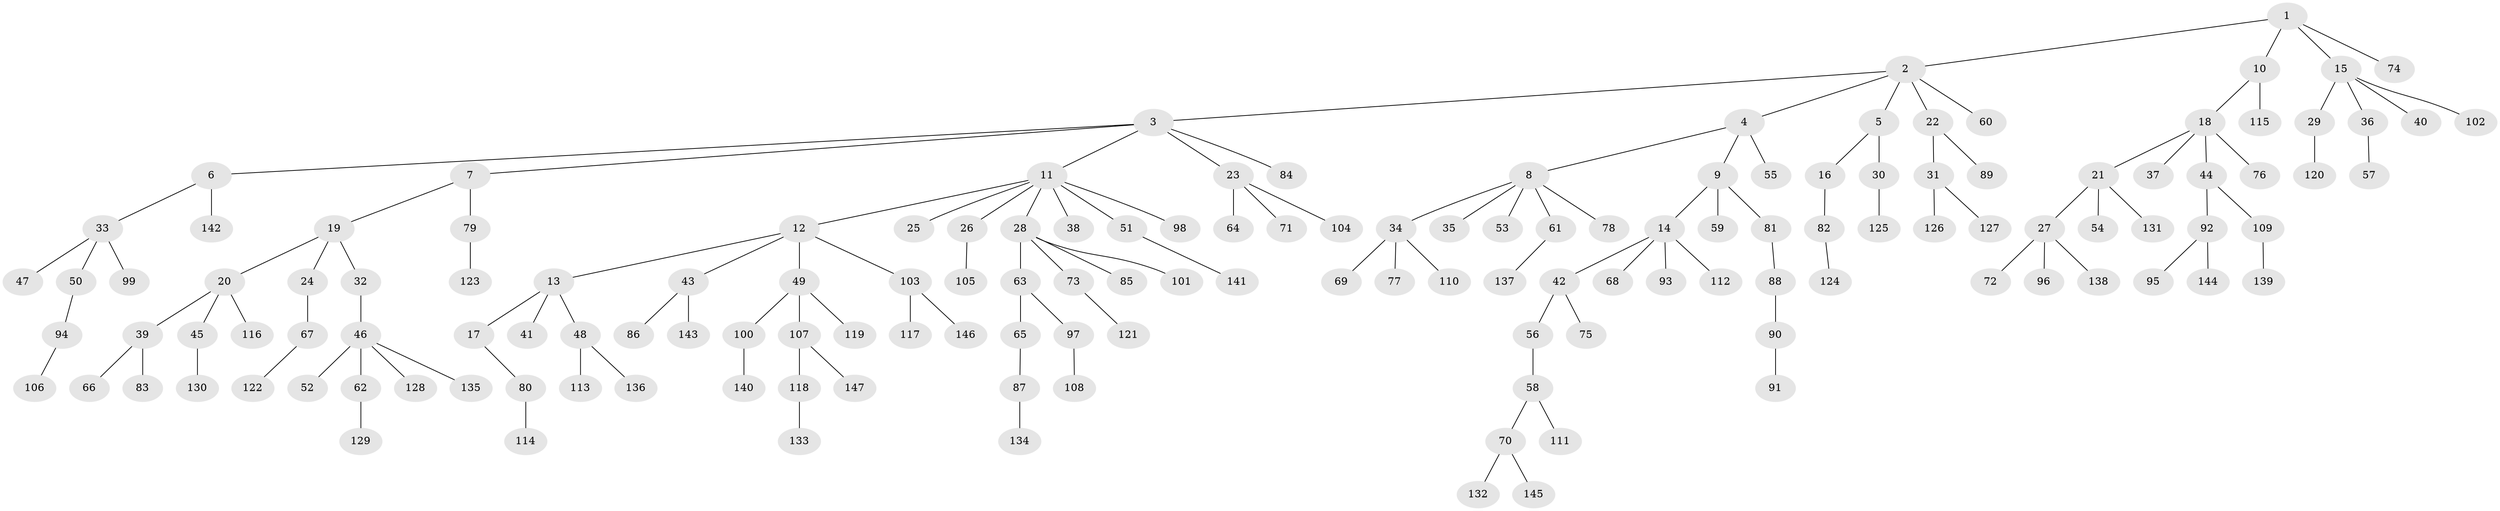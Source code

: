 // Generated by graph-tools (version 1.1) at 2025/52/03/09/25 04:52:24]
// undirected, 147 vertices, 146 edges
graph export_dot {
graph [start="1"]
  node [color=gray90,style=filled];
  1;
  2;
  3;
  4;
  5;
  6;
  7;
  8;
  9;
  10;
  11;
  12;
  13;
  14;
  15;
  16;
  17;
  18;
  19;
  20;
  21;
  22;
  23;
  24;
  25;
  26;
  27;
  28;
  29;
  30;
  31;
  32;
  33;
  34;
  35;
  36;
  37;
  38;
  39;
  40;
  41;
  42;
  43;
  44;
  45;
  46;
  47;
  48;
  49;
  50;
  51;
  52;
  53;
  54;
  55;
  56;
  57;
  58;
  59;
  60;
  61;
  62;
  63;
  64;
  65;
  66;
  67;
  68;
  69;
  70;
  71;
  72;
  73;
  74;
  75;
  76;
  77;
  78;
  79;
  80;
  81;
  82;
  83;
  84;
  85;
  86;
  87;
  88;
  89;
  90;
  91;
  92;
  93;
  94;
  95;
  96;
  97;
  98;
  99;
  100;
  101;
  102;
  103;
  104;
  105;
  106;
  107;
  108;
  109;
  110;
  111;
  112;
  113;
  114;
  115;
  116;
  117;
  118;
  119;
  120;
  121;
  122;
  123;
  124;
  125;
  126;
  127;
  128;
  129;
  130;
  131;
  132;
  133;
  134;
  135;
  136;
  137;
  138;
  139;
  140;
  141;
  142;
  143;
  144;
  145;
  146;
  147;
  1 -- 2;
  1 -- 10;
  1 -- 15;
  1 -- 74;
  2 -- 3;
  2 -- 4;
  2 -- 5;
  2 -- 22;
  2 -- 60;
  3 -- 6;
  3 -- 7;
  3 -- 11;
  3 -- 23;
  3 -- 84;
  4 -- 8;
  4 -- 9;
  4 -- 55;
  5 -- 16;
  5 -- 30;
  6 -- 33;
  6 -- 142;
  7 -- 19;
  7 -- 79;
  8 -- 34;
  8 -- 35;
  8 -- 53;
  8 -- 61;
  8 -- 78;
  9 -- 14;
  9 -- 59;
  9 -- 81;
  10 -- 18;
  10 -- 115;
  11 -- 12;
  11 -- 25;
  11 -- 26;
  11 -- 28;
  11 -- 38;
  11 -- 51;
  11 -- 98;
  12 -- 13;
  12 -- 43;
  12 -- 49;
  12 -- 103;
  13 -- 17;
  13 -- 41;
  13 -- 48;
  14 -- 42;
  14 -- 68;
  14 -- 93;
  14 -- 112;
  15 -- 29;
  15 -- 36;
  15 -- 40;
  15 -- 102;
  16 -- 82;
  17 -- 80;
  18 -- 21;
  18 -- 37;
  18 -- 44;
  18 -- 76;
  19 -- 20;
  19 -- 24;
  19 -- 32;
  20 -- 39;
  20 -- 45;
  20 -- 116;
  21 -- 27;
  21 -- 54;
  21 -- 131;
  22 -- 31;
  22 -- 89;
  23 -- 64;
  23 -- 71;
  23 -- 104;
  24 -- 67;
  26 -- 105;
  27 -- 72;
  27 -- 96;
  27 -- 138;
  28 -- 63;
  28 -- 73;
  28 -- 85;
  28 -- 101;
  29 -- 120;
  30 -- 125;
  31 -- 126;
  31 -- 127;
  32 -- 46;
  33 -- 47;
  33 -- 50;
  33 -- 99;
  34 -- 69;
  34 -- 77;
  34 -- 110;
  36 -- 57;
  39 -- 66;
  39 -- 83;
  42 -- 56;
  42 -- 75;
  43 -- 86;
  43 -- 143;
  44 -- 92;
  44 -- 109;
  45 -- 130;
  46 -- 52;
  46 -- 62;
  46 -- 128;
  46 -- 135;
  48 -- 113;
  48 -- 136;
  49 -- 100;
  49 -- 107;
  49 -- 119;
  50 -- 94;
  51 -- 141;
  56 -- 58;
  58 -- 70;
  58 -- 111;
  61 -- 137;
  62 -- 129;
  63 -- 65;
  63 -- 97;
  65 -- 87;
  67 -- 122;
  70 -- 132;
  70 -- 145;
  73 -- 121;
  79 -- 123;
  80 -- 114;
  81 -- 88;
  82 -- 124;
  87 -- 134;
  88 -- 90;
  90 -- 91;
  92 -- 95;
  92 -- 144;
  94 -- 106;
  97 -- 108;
  100 -- 140;
  103 -- 117;
  103 -- 146;
  107 -- 118;
  107 -- 147;
  109 -- 139;
  118 -- 133;
}

